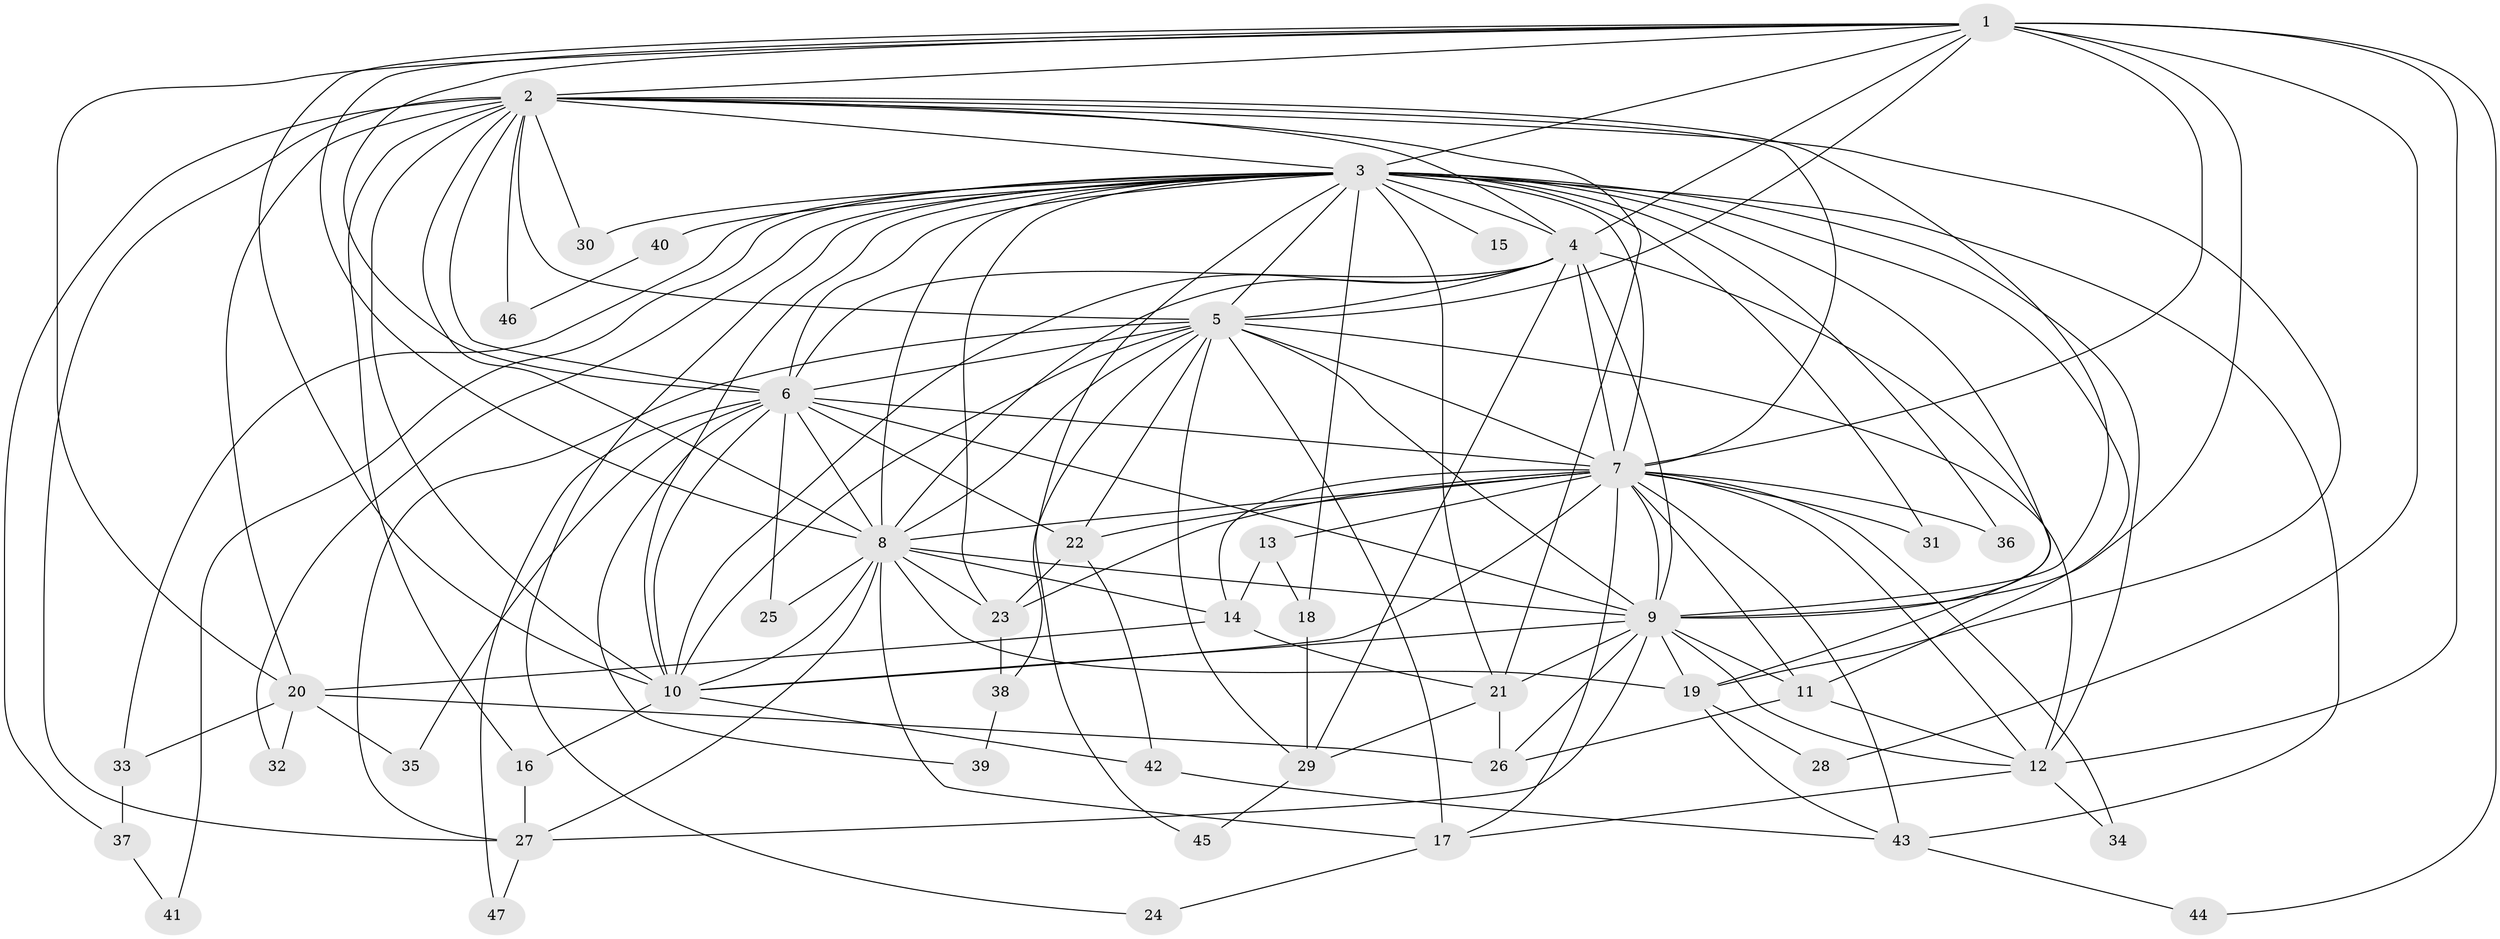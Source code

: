 // original degree distribution, {14: 0.010638297872340425, 19: 0.02127659574468085, 30: 0.010638297872340425, 13: 0.02127659574468085, 27: 0.02127659574468085, 22: 0.010638297872340425, 12: 0.010638297872340425, 4: 0.09574468085106383, 5: 0.06382978723404255, 3: 0.23404255319148937, 2: 0.48936170212765956, 6: 0.010638297872340425}
// Generated by graph-tools (version 1.1) at 2025/34/03/09/25 02:34:45]
// undirected, 47 vertices, 141 edges
graph export_dot {
graph [start="1"]
  node [color=gray90,style=filled];
  1;
  2;
  3;
  4;
  5;
  6;
  7;
  8;
  9;
  10;
  11;
  12;
  13;
  14;
  15;
  16;
  17;
  18;
  19;
  20;
  21;
  22;
  23;
  24;
  25;
  26;
  27;
  28;
  29;
  30;
  31;
  32;
  33;
  34;
  35;
  36;
  37;
  38;
  39;
  40;
  41;
  42;
  43;
  44;
  45;
  46;
  47;
  1 -- 2 [weight=1.0];
  1 -- 3 [weight=1.0];
  1 -- 4 [weight=1.0];
  1 -- 5 [weight=1.0];
  1 -- 6 [weight=2.0];
  1 -- 7 [weight=1.0];
  1 -- 8 [weight=1.0];
  1 -- 9 [weight=1.0];
  1 -- 10 [weight=1.0];
  1 -- 12 [weight=1.0];
  1 -- 20 [weight=1.0];
  1 -- 28 [weight=1.0];
  1 -- 44 [weight=1.0];
  2 -- 3 [weight=2.0];
  2 -- 4 [weight=1.0];
  2 -- 5 [weight=1.0];
  2 -- 6 [weight=2.0];
  2 -- 7 [weight=2.0];
  2 -- 8 [weight=1.0];
  2 -- 9 [weight=1.0];
  2 -- 10 [weight=2.0];
  2 -- 16 [weight=1.0];
  2 -- 19 [weight=1.0];
  2 -- 20 [weight=1.0];
  2 -- 21 [weight=1.0];
  2 -- 27 [weight=1.0];
  2 -- 30 [weight=1.0];
  2 -- 37 [weight=1.0];
  2 -- 46 [weight=1.0];
  3 -- 4 [weight=2.0];
  3 -- 5 [weight=1.0];
  3 -- 6 [weight=1.0];
  3 -- 7 [weight=1.0];
  3 -- 8 [weight=1.0];
  3 -- 9 [weight=1.0];
  3 -- 10 [weight=1.0];
  3 -- 11 [weight=1.0];
  3 -- 12 [weight=1.0];
  3 -- 15 [weight=1.0];
  3 -- 18 [weight=1.0];
  3 -- 21 [weight=2.0];
  3 -- 23 [weight=1.0];
  3 -- 24 [weight=1.0];
  3 -- 30 [weight=1.0];
  3 -- 31 [weight=1.0];
  3 -- 32 [weight=1.0];
  3 -- 33 [weight=1.0];
  3 -- 36 [weight=1.0];
  3 -- 40 [weight=1.0];
  3 -- 41 [weight=1.0];
  3 -- 43 [weight=1.0];
  3 -- 45 [weight=1.0];
  4 -- 5 [weight=1.0];
  4 -- 6 [weight=2.0];
  4 -- 7 [weight=1.0];
  4 -- 8 [weight=1.0];
  4 -- 9 [weight=1.0];
  4 -- 10 [weight=1.0];
  4 -- 19 [weight=1.0];
  4 -- 29 [weight=1.0];
  5 -- 6 [weight=1.0];
  5 -- 7 [weight=3.0];
  5 -- 8 [weight=6.0];
  5 -- 9 [weight=2.0];
  5 -- 10 [weight=1.0];
  5 -- 12 [weight=1.0];
  5 -- 17 [weight=2.0];
  5 -- 22 [weight=1.0];
  5 -- 27 [weight=1.0];
  5 -- 29 [weight=1.0];
  5 -- 38 [weight=1.0];
  6 -- 7 [weight=2.0];
  6 -- 8 [weight=2.0];
  6 -- 9 [weight=2.0];
  6 -- 10 [weight=1.0];
  6 -- 22 [weight=1.0];
  6 -- 25 [weight=1.0];
  6 -- 35 [weight=1.0];
  6 -- 39 [weight=1.0];
  6 -- 47 [weight=1.0];
  7 -- 8 [weight=2.0];
  7 -- 9 [weight=1.0];
  7 -- 10 [weight=1.0];
  7 -- 11 [weight=1.0];
  7 -- 12 [weight=1.0];
  7 -- 13 [weight=1.0];
  7 -- 14 [weight=2.0];
  7 -- 17 [weight=1.0];
  7 -- 22 [weight=1.0];
  7 -- 23 [weight=1.0];
  7 -- 31 [weight=1.0];
  7 -- 34 [weight=1.0];
  7 -- 36 [weight=1.0];
  7 -- 43 [weight=1.0];
  8 -- 9 [weight=2.0];
  8 -- 10 [weight=2.0];
  8 -- 14 [weight=2.0];
  8 -- 17 [weight=2.0];
  8 -- 19 [weight=1.0];
  8 -- 23 [weight=1.0];
  8 -- 25 [weight=2.0];
  8 -- 27 [weight=1.0];
  9 -- 10 [weight=1.0];
  9 -- 11 [weight=1.0];
  9 -- 12 [weight=1.0];
  9 -- 19 [weight=1.0];
  9 -- 21 [weight=5.0];
  9 -- 26 [weight=1.0];
  9 -- 27 [weight=1.0];
  10 -- 16 [weight=1.0];
  10 -- 42 [weight=1.0];
  11 -- 12 [weight=1.0];
  11 -- 26 [weight=1.0];
  12 -- 17 [weight=1.0];
  12 -- 34 [weight=1.0];
  13 -- 14 [weight=1.0];
  13 -- 18 [weight=1.0];
  14 -- 20 [weight=1.0];
  14 -- 21 [weight=1.0];
  16 -- 27 [weight=1.0];
  17 -- 24 [weight=1.0];
  18 -- 29 [weight=1.0];
  19 -- 28 [weight=1.0];
  19 -- 43 [weight=1.0];
  20 -- 26 [weight=2.0];
  20 -- 32 [weight=1.0];
  20 -- 33 [weight=1.0];
  20 -- 35 [weight=1.0];
  21 -- 26 [weight=1.0];
  21 -- 29 [weight=1.0];
  22 -- 23 [weight=1.0];
  22 -- 42 [weight=1.0];
  23 -- 38 [weight=1.0];
  27 -- 47 [weight=1.0];
  29 -- 45 [weight=1.0];
  33 -- 37 [weight=1.0];
  37 -- 41 [weight=1.0];
  38 -- 39 [weight=1.0];
  40 -- 46 [weight=1.0];
  42 -- 43 [weight=1.0];
  43 -- 44 [weight=1.0];
}
